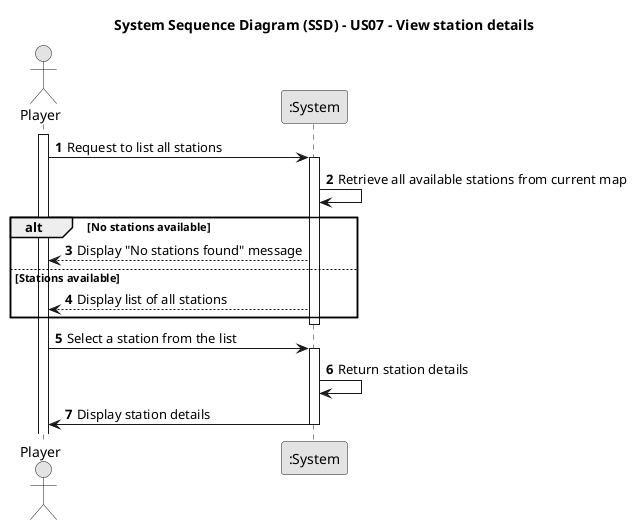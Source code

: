 @startuml
@startuml
skinparam monochrome true
skinparam packageStyle rectangle
skinparam shadowing false

title System Sequence Diagram (SSD) - US07 - View station details

autonumber

actor Player

participant ":System" as System
activate Player
Player -> System :Request to list all stations
activate System
System -> System :Retrieve all available stations from current map


alt No stations available
    System --> Player :Display "No stations found" message
else Stations available
    System --> Player :Display list of all stations
end

deactivate System

Player -> System :Select a station from the list
activate System
System -> System :Return station details
System -> Player :Display station details
deactivate System

@enduml